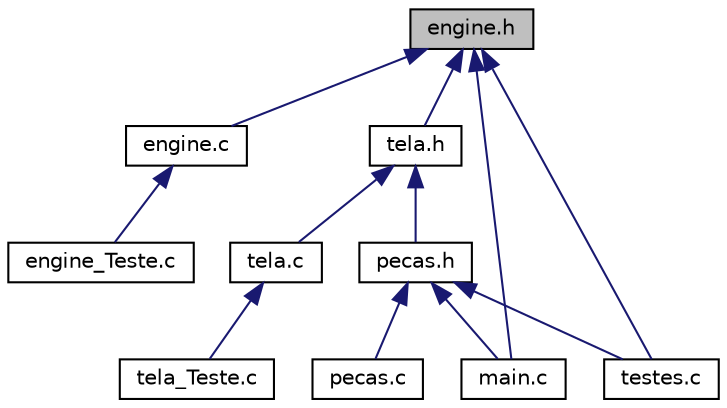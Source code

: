 digraph "engine.h"
{
  edge [fontname="Helvetica",fontsize="10",labelfontname="Helvetica",labelfontsize="10"];
  node [fontname="Helvetica",fontsize="10",shape=record];
  Node1 [label="engine.h",height=0.2,width=0.4,color="black", fillcolor="grey75", style="filled", fontcolor="black"];
  Node1 -> Node2 [dir="back",color="midnightblue",fontsize="10",style="solid"];
  Node2 [label="engine.c",height=0.2,width=0.4,color="black", fillcolor="white", style="filled",URL="$engine_8c.html"];
  Node2 -> Node3 [dir="back",color="midnightblue",fontsize="10",style="solid"];
  Node3 [label="engine_Teste.c",height=0.2,width=0.4,color="black", fillcolor="white", style="filled",URL="$engine__Teste_8c.html"];
  Node1 -> Node4 [dir="back",color="midnightblue",fontsize="10",style="solid"];
  Node4 [label="tela.h",height=0.2,width=0.4,color="black", fillcolor="white", style="filled",URL="$tela_8h.html"];
  Node4 -> Node5 [dir="back",color="midnightblue",fontsize="10",style="solid"];
  Node5 [label="pecas.h",height=0.2,width=0.4,color="black", fillcolor="white", style="filled",URL="$pecas_8h.html"];
  Node5 -> Node6 [dir="back",color="midnightblue",fontsize="10",style="solid"];
  Node6 [label="main.c",height=0.2,width=0.4,color="black", fillcolor="white", style="filled",URL="$main_8c.html"];
  Node5 -> Node7 [dir="back",color="midnightblue",fontsize="10",style="solid"];
  Node7 [label="pecas.c",height=0.2,width=0.4,color="black", fillcolor="white", style="filled",URL="$pecas_8c.html"];
  Node5 -> Node8 [dir="back",color="midnightblue",fontsize="10",style="solid"];
  Node8 [label="testes.c",height=0.2,width=0.4,color="black", fillcolor="white", style="filled",URL="$testes_8c.html"];
  Node4 -> Node9 [dir="back",color="midnightblue",fontsize="10",style="solid"];
  Node9 [label="tela.c",height=0.2,width=0.4,color="black", fillcolor="white", style="filled",URL="$tela_8c.html"];
  Node9 -> Node10 [dir="back",color="midnightblue",fontsize="10",style="solid"];
  Node10 [label="tela_Teste.c",height=0.2,width=0.4,color="black", fillcolor="white", style="filled",URL="$tela__Teste_8c.html"];
  Node1 -> Node6 [dir="back",color="midnightblue",fontsize="10",style="solid"];
  Node1 -> Node8 [dir="back",color="midnightblue",fontsize="10",style="solid"];
}

